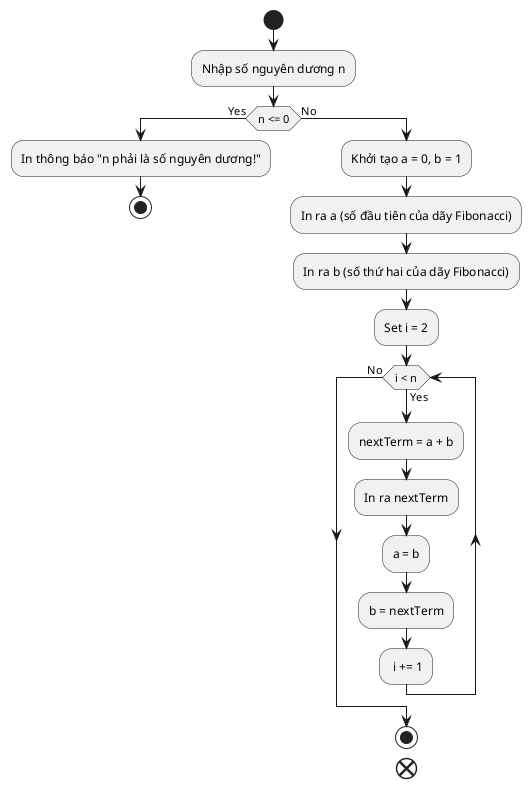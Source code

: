 @startuml 7
start
:Nhập số nguyên dương n;
if (n <= 0) then (Yes)
    :In thông báo "n phải là số nguyên dương!";
    stop
else (No)
    :Khởi tạo a = 0, b = 1;
    :In ra a (số đầu tiên của dãy Fibonacci);
    :In ra b (số thứ hai của dãy Fibonacci);
    :Set i = 2;
    while (i < n) is (Yes)
        :nextTerm = a + b;
        :In ra nextTerm;
        :a = b;
        :b = nextTerm;
        : i += 1;
    endwhile (No)
    stop
end
@enduml
